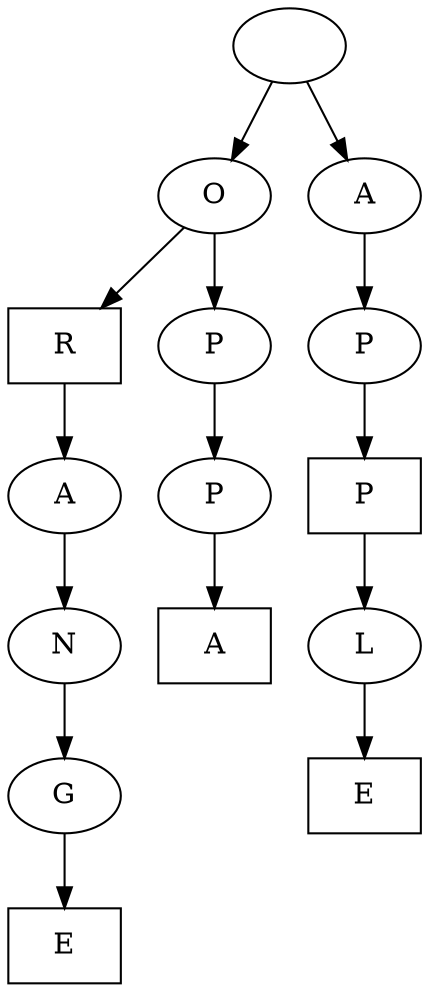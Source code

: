 digraph {
    a [label=""];
    b [label="O"];
    c [label="R", shape=box];
    d [label="A"];
    e [label="N"];
    f [label="G"];
    g [label="E", shape=box];
    h [label="P"];
    i [label="P"];
    j [label="A", shape=box];
    k [label="A"];
    l [label="P"];
    m [label="P", shape=box];
    n [label="L"];
    o [label="E", shape=box];
    f -> g
    e -> f
    d -> e
    c -> d
    b -> c
    i -> j
    h -> i
    b -> h
    a -> b
    n -> o
    m -> n
    l -> m
    k -> l
    a -> k
}
